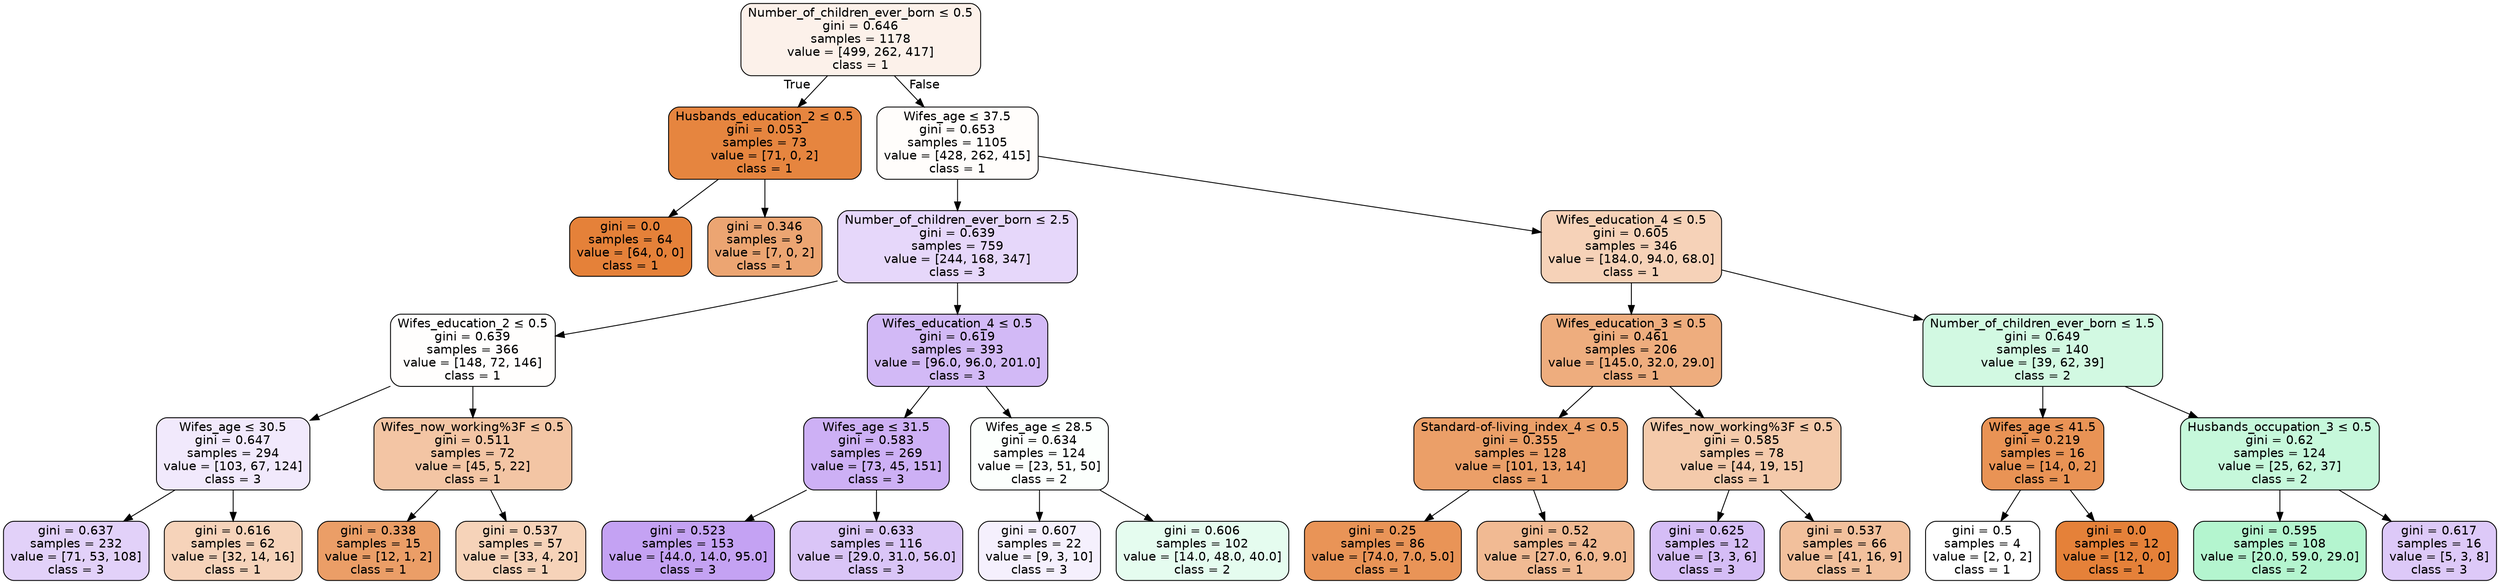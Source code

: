 digraph Tree {
node [shape=box, style="filled, rounded", color="black", fontname="helvetica"] ;
edge [fontname="helvetica"] ;
0 [label=<Number_of_children_ever_born &le; 0.5<br/>gini = 0.646<br/>samples = 1178<br/>value = [499, 262, 417]<br/>class = 1>, fillcolor="#fcf1ea"] ;
1 [label=<Husbands_education_2 &le; 0.5<br/>gini = 0.053<br/>samples = 73<br/>value = [71, 0, 2]<br/>class = 1>, fillcolor="#e6853f"] ;
0 -> 1 [labeldistance=2.5, labelangle=45, headlabel="True"] ;
2 [label=<gini = 0.0<br/>samples = 64<br/>value = [64, 0, 0]<br/>class = 1>, fillcolor="#e58139"] ;
1 -> 2 ;
3 [label=<gini = 0.346<br/>samples = 9<br/>value = [7, 0, 2]<br/>class = 1>, fillcolor="#eca572"] ;
1 -> 3 ;
4 [label=<Wifes_age &le; 37.5<br/>gini = 0.653<br/>samples = 1105<br/>value = [428, 262, 415]<br/>class = 1>, fillcolor="#fffdfb"] ;
0 -> 4 [labeldistance=2.5, labelangle=-45, headlabel="False"] ;
5 [label=<Number_of_children_ever_born &le; 2.5<br/>gini = 0.639<br/>samples = 759<br/>value = [244, 168, 347]<br/>class = 3>, fillcolor="#e6d7fa"] ;
4 -> 5 ;
6 [label=<Wifes_education_2 &le; 0.5<br/>gini = 0.639<br/>samples = 366<br/>value = [148, 72, 146]<br/>class = 1>, fillcolor="#fffefd"] ;
5 -> 6 ;
7 [label=<Wifes_age &le; 30.5<br/>gini = 0.647<br/>samples = 294<br/>value = [103, 67, 124]<br/>class = 3>, fillcolor="#f1e9fc"] ;
6 -> 7 ;
8 [label=<gini = 0.637<br/>samples = 232<br/>value = [71, 53, 108]<br/>class = 3>, fillcolor="#e2d1f9"] ;
7 -> 8 ;
9 [label=<gini = 0.616<br/>samples = 62<br/>value = [32, 14, 16]<br/>class = 1>, fillcolor="#f6d3ba"] ;
7 -> 9 ;
10 [label=<Wifes_now_working%3F &le; 0.5<br/>gini = 0.511<br/>samples = 72<br/>value = [45, 5, 22]<br/>class = 1>, fillcolor="#f3c5a4"] ;
6 -> 10 ;
11 [label=<gini = 0.338<br/>samples = 15<br/>value = [12, 1, 2]<br/>class = 1>, fillcolor="#eb9e67"] ;
10 -> 11 ;
12 [label=<gini = 0.537<br/>samples = 57<br/>value = [33, 4, 20]<br/>class = 1>, fillcolor="#f6d3b9"] ;
10 -> 12 ;
13 [label=<Wifes_education_4 &le; 0.5<br/>gini = 0.619<br/>samples = 393<br/>value = [96.0, 96.0, 201.0]<br/>class = 3>, fillcolor="#d2b9f6"] ;
5 -> 13 ;
14 [label=<Wifes_age &le; 31.5<br/>gini = 0.583<br/>samples = 269<br/>value = [73, 45, 151]<br/>class = 3>, fillcolor="#cdb0f5"] ;
13 -> 14 ;
15 [label=<gini = 0.523<br/>samples = 153<br/>value = [44.0, 14.0, 95.0]<br/>class = 3>, fillcolor="#c4a2f3"] ;
14 -> 15 ;
16 [label=<gini = 0.633<br/>samples = 116<br/>value = [29.0, 31.0, 56.0]<br/>class = 3>, fillcolor="#dac5f7"] ;
14 -> 16 ;
17 [label=<Wifes_age &le; 28.5<br/>gini = 0.634<br/>samples = 124<br/>value = [23, 51, 50]<br/>class = 2>, fillcolor="#fcfffd"] ;
13 -> 17 ;
18 [label=<gini = 0.607<br/>samples = 22<br/>value = [9, 3, 10]<br/>class = 3>, fillcolor="#f5f0fd"] ;
17 -> 18 ;
19 [label=<gini = 0.606<br/>samples = 102<br/>value = [14.0, 48.0, 40.0]<br/>class = 2>, fillcolor="#e5fcef"] ;
17 -> 19 ;
20 [label=<Wifes_education_4 &le; 0.5<br/>gini = 0.605<br/>samples = 346<br/>value = [184.0, 94.0, 68.0]<br/>class = 1>, fillcolor="#f6d2b8"] ;
4 -> 20 ;
21 [label=<Wifes_education_3 &le; 0.5<br/>gini = 0.461<br/>samples = 206<br/>value = [145.0, 32.0, 29.0]<br/>class = 1>, fillcolor="#eead7e"] ;
20 -> 21 ;
22 [label=<Standard-of-living_index_4 &le; 0.5<br/>gini = 0.355<br/>samples = 128<br/>value = [101, 13, 14]<br/>class = 1>, fillcolor="#eb9f68"] ;
21 -> 22 ;
23 [label=<gini = 0.25<br/>samples = 86<br/>value = [74.0, 7.0, 5.0]<br/>class = 1>, fillcolor="#e99457"] ;
22 -> 23 ;
24 [label=<gini = 0.52<br/>samples = 42<br/>value = [27.0, 6.0, 9.0]<br/>class = 1>, fillcolor="#f1ba93"] ;
22 -> 24 ;
25 [label=<Wifes_now_working%3F &le; 0.5<br/>gini = 0.585<br/>samples = 78<br/>value = [44, 19, 15]<br/>class = 1>, fillcolor="#f4caab"] ;
21 -> 25 ;
26 [label=<gini = 0.625<br/>samples = 12<br/>value = [3, 3, 6]<br/>class = 3>, fillcolor="#d5bdf6"] ;
25 -> 26 ;
27 [label=<gini = 0.537<br/>samples = 66<br/>value = [41, 16, 9]<br/>class = 1>, fillcolor="#f2c09c"] ;
25 -> 27 ;
28 [label=<Number_of_children_ever_born &le; 1.5<br/>gini = 0.649<br/>samples = 140<br/>value = [39, 62, 39]<br/>class = 2>, fillcolor="#d2f9e2"] ;
20 -> 28 ;
29 [label=<Wifes_age &le; 41.5<br/>gini = 0.219<br/>samples = 16<br/>value = [14, 0, 2]<br/>class = 1>, fillcolor="#e99355"] ;
28 -> 29 ;
30 [label=<gini = 0.5<br/>samples = 4<br/>value = [2, 0, 2]<br/>class = 1>, fillcolor="#ffffff"] ;
29 -> 30 ;
31 [label=<gini = 0.0<br/>samples = 12<br/>value = [12, 0, 0]<br/>class = 1>, fillcolor="#e58139"] ;
29 -> 31 ;
32 [label=<Husbands_occupation_3 &le; 0.5<br/>gini = 0.62<br/>samples = 124<br/>value = [25, 62, 37]<br/>class = 2>, fillcolor="#c6f8db"] ;
28 -> 32 ;
33 [label=<gini = 0.595<br/>samples = 108<br/>value = [20.0, 59.0, 29.0]<br/>class = 2>, fillcolor="#b4f5cf"] ;
32 -> 33 ;
34 [label=<gini = 0.617<br/>samples = 16<br/>value = [5, 3, 8]<br/>class = 3>, fillcolor="#ddc9f8"] ;
32 -> 34 ;
}